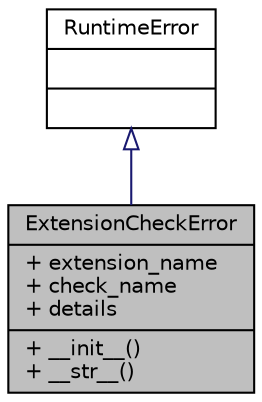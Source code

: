 digraph "ExtensionCheckError"
{
 // LATEX_PDF_SIZE
  bgcolor="transparent";
  edge [fontname="Helvetica",fontsize="10",labelfontname="Helvetica",labelfontsize="10"];
  node [fontname="Helvetica",fontsize="10",shape=record];
  Node1 [label="{ExtensionCheckError\n|+ extension_name\l+ check_name\l+ details\l|+ __init__()\l+ __str__()\l}",height=0.2,width=0.4,color="black", fillcolor="grey75", style="filled", fontcolor="black",tooltip=" "];
  Node2 -> Node1 [dir="back",color="midnightblue",fontsize="10",style="solid",arrowtail="onormal",fontname="Helvetica"];
  Node2 [label="{RuntimeError\n||}",height=0.2,width=0.4,color="black",URL="$class_runtime_error.html",tooltip=" "];
}
